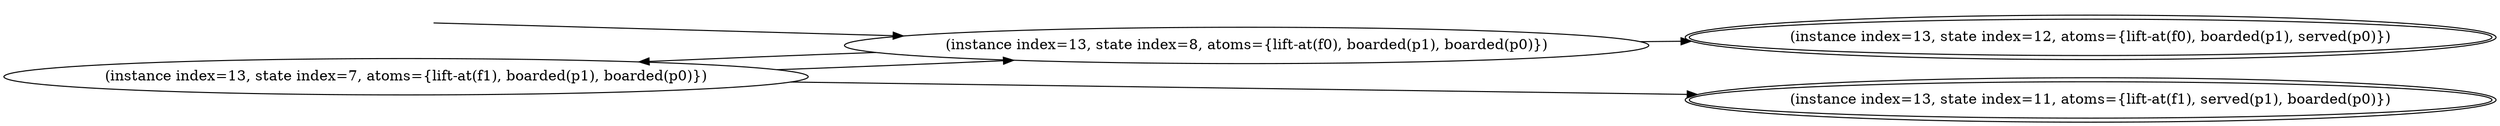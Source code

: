 digraph {
rankdir="LR"
s7[label="(instance index=13, state index=7, atoms={lift-at(f1), boarded(p1), boarded(p0)})"]
s8[label="(instance index=13, state index=8, atoms={lift-at(f0), boarded(p1), boarded(p0)})"]
s11[peripheries=2,label="(instance index=13, state index=11, atoms={lift-at(f1), served(p1), boarded(p0)})"]
s12[peripheries=2,label="(instance index=13, state index=12, atoms={lift-at(f0), boarded(p1), served(p0)})"]
Dangling [ label = "", style = invis ]
{ rank = same; Dangling }
Dangling -> s8
{ rank = same; s8}
{ rank = same; s11,s12}
{
s7->s8
s7->s11
s8->s7
s8->s12
}
{
}
}
